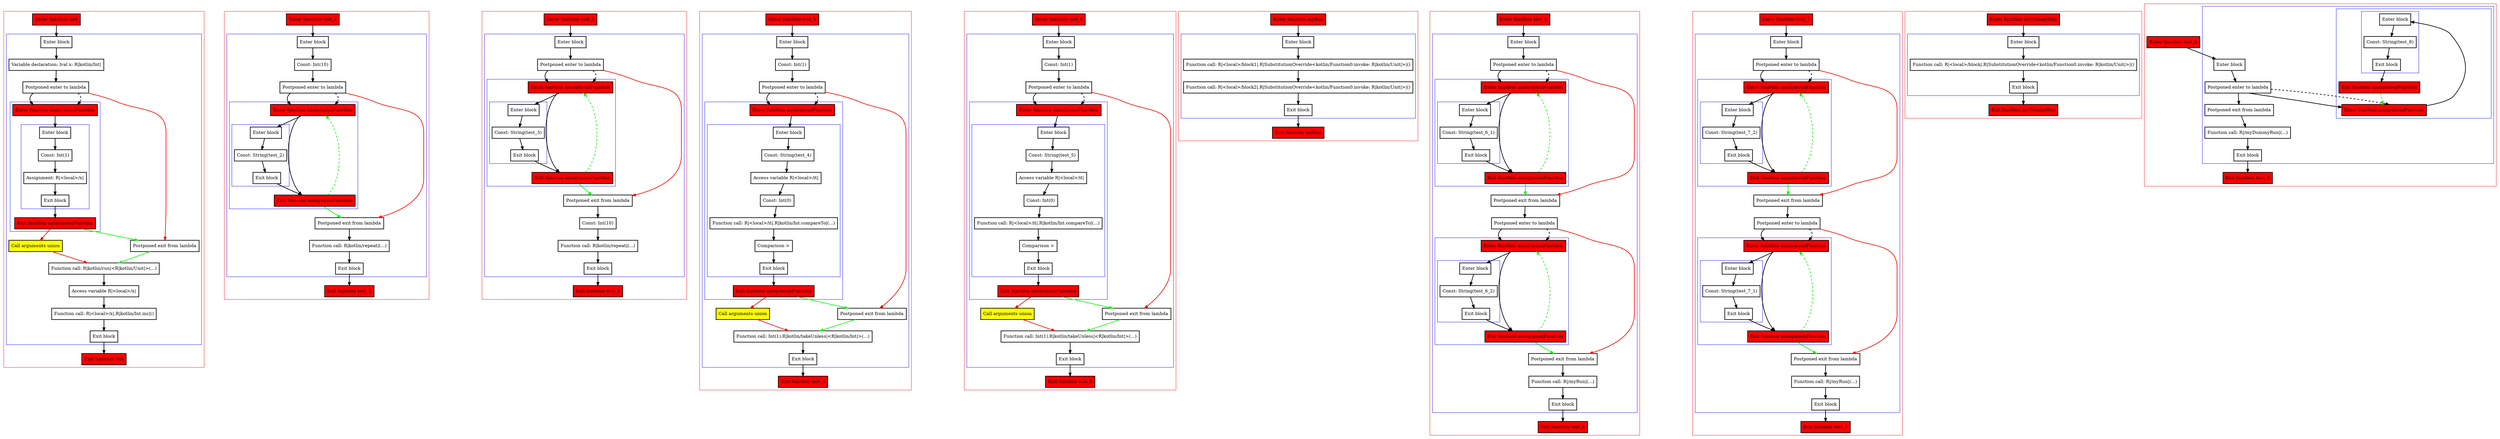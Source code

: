 digraph callsInPlace_kt {
    graph [nodesep=3]
    node [shape=box penwidth=2]
    edge [penwidth=2]

    subgraph cluster_0 {
        color=red
        0 [label="Enter function test" style="filled" fillcolor=red];
        subgraph cluster_1 {
            color=blue
            1 [label="Enter block"];
            2 [label="Variable declaration: lval x: R|kotlin/Int|"];
            3 [label="Postponed enter to lambda"];
            subgraph cluster_2 {
                color=blue
                11 [label="Enter function anonymousFunction" style="filled" fillcolor=red];
                subgraph cluster_3 {
                    color=blue
                    12 [label="Enter block"];
                    13 [label="Const: Int(1)"];
                    14 [label="Assignment: R|<local>/x|"];
                    15 [label="Exit block"];
                }
                16 [label="Exit function anonymousFunction" style="filled" fillcolor=red];
            }
            4 [label="Call arguments union" style="filled" fillcolor=yellow];
            5 [label="Postponed exit from lambda"];
            6 [label="Function call: R|kotlin/run|<R|kotlin/Unit|>(...)"];
            7 [label="Access variable R|<local>/x|"];
            8 [label="Function call: R|<local>/x|.R|kotlin/Int.inc|()"];
            9 [label="Exit block"];
        }
        10 [label="Exit function test" style="filled" fillcolor=red];
    }
    0 -> {1};
    1 -> {2};
    2 -> {3};
    3 -> {11};
    3 -> {5} [color=red];
    3 -> {11} [style=dashed];
    4 -> {6} [color=red];
    5 -> {6} [color=green];
    6 -> {7};
    7 -> {8};
    8 -> {9};
    9 -> {10};
    11 -> {12};
    12 -> {13};
    13 -> {14};
    14 -> {15};
    15 -> {16};
    16 -> {4} [color=red];
    16 -> {5} [color=green];

    subgraph cluster_4 {
        color=red
        17 [label="Enter function test_2" style="filled" fillcolor=red];
        subgraph cluster_5 {
            color=blue
            18 [label="Enter block"];
            19 [label="Const: Int(10)"];
            20 [label="Postponed enter to lambda"];
            subgraph cluster_6 {
                color=blue
                25 [label="Enter function anonymousFunction" style="filled" fillcolor=red];
                subgraph cluster_7 {
                    color=blue
                    26 [label="Enter block"];
                    27 [label="Const: String(test_2)"];
                    28 [label="Exit block"];
                }
                29 [label="Exit function anonymousFunction" style="filled" fillcolor=red];
            }
            21 [label="Postponed exit from lambda"];
            22 [label="Function call: R|kotlin/repeat|(...)"];
            23 [label="Exit block"];
        }
        24 [label="Exit function test_2" style="filled" fillcolor=red];
    }
    17 -> {18};
    18 -> {19};
    19 -> {20};
    20 -> {25};
    20 -> {21} [color=red];
    20 -> {25} [style=dashed];
    21 -> {22};
    22 -> {23};
    23 -> {24};
    25 -> {29 26};
    26 -> {27};
    27 -> {28};
    28 -> {29};
    29 -> {21} [color=green];
    29 -> {25} [color=green style=dashed];

    subgraph cluster_8 {
        color=red
        30 [label="Enter function test_3" style="filled" fillcolor=red];
        subgraph cluster_9 {
            color=blue
            31 [label="Enter block"];
            32 [label="Postponed enter to lambda"];
            subgraph cluster_10 {
                color=blue
                38 [label="Enter function anonymousFunction" style="filled" fillcolor=red];
                subgraph cluster_11 {
                    color=blue
                    39 [label="Enter block"];
                    40 [label="Const: String(test_3)"];
                    41 [label="Exit block"];
                }
                42 [label="Exit function anonymousFunction" style="filled" fillcolor=red];
            }
            33 [label="Postponed exit from lambda"];
            34 [label="Const: Int(10)"];
            35 [label="Function call: R|kotlin/repeat|(...)"];
            36 [label="Exit block"];
        }
        37 [label="Exit function test_3" style="filled" fillcolor=red];
    }
    30 -> {31};
    31 -> {32};
    32 -> {38};
    32 -> {33} [color=red];
    32 -> {38} [style=dashed];
    33 -> {34};
    34 -> {35};
    35 -> {36};
    36 -> {37};
    38 -> {42 39};
    39 -> {40};
    40 -> {41};
    41 -> {42};
    42 -> {33} [color=green];
    42 -> {38} [color=green style=dashed];

    subgraph cluster_12 {
        color=red
        43 [label="Enter function test_4" style="filled" fillcolor=red];
        subgraph cluster_13 {
            color=blue
            44 [label="Enter block"];
            45 [label="Const: Int(1)"];
            46 [label="Postponed enter to lambda"];
            subgraph cluster_14 {
                color=blue
                52 [label="Enter function anonymousFunction" style="filled" fillcolor=red];
                subgraph cluster_15 {
                    color=blue
                    53 [label="Enter block"];
                    54 [label="Const: String(test_4)"];
                    55 [label="Access variable R|<local>/it|"];
                    56 [label="Const: Int(0)"];
                    57 [label="Function call: R|<local>/it|.R|kotlin/Int.compareTo|(...)"];
                    58 [label="Comparison >"];
                    59 [label="Exit block"];
                }
                60 [label="Exit function anonymousFunction" style="filled" fillcolor=red];
            }
            47 [label="Call arguments union" style="filled" fillcolor=yellow];
            48 [label="Postponed exit from lambda"];
            49 [label="Function call: Int(1).R|kotlin/takeUnless|<R|kotlin/Int|>(...)"];
            50 [label="Exit block"];
        }
        51 [label="Exit function test_4" style="filled" fillcolor=red];
    }
    43 -> {44};
    44 -> {45};
    45 -> {46};
    46 -> {52};
    46 -> {48} [color=red];
    46 -> {52} [style=dashed];
    47 -> {49} [color=red];
    48 -> {49} [color=green];
    49 -> {50};
    50 -> {51};
    52 -> {53};
    53 -> {54};
    54 -> {55};
    55 -> {56};
    56 -> {57};
    57 -> {58};
    58 -> {59};
    59 -> {60};
    60 -> {47} [color=red];
    60 -> {48} [color=green];

    subgraph cluster_16 {
        color=red
        61 [label="Enter function test_5" style="filled" fillcolor=red];
        subgraph cluster_17 {
            color=blue
            62 [label="Enter block"];
            63 [label="Const: Int(1)"];
            64 [label="Postponed enter to lambda"];
            subgraph cluster_18 {
                color=blue
                70 [label="Enter function anonymousFunction" style="filled" fillcolor=red];
                subgraph cluster_19 {
                    color=blue
                    71 [label="Enter block"];
                    72 [label="Const: String(test_5)"];
                    73 [label="Access variable R|<local>/it|"];
                    74 [label="Const: Int(0)"];
                    75 [label="Function call: R|<local>/it|.R|kotlin/Int.compareTo|(...)"];
                    76 [label="Comparison >"];
                    77 [label="Exit block"];
                }
                78 [label="Exit function anonymousFunction" style="filled" fillcolor=red];
            }
            65 [label="Call arguments union" style="filled" fillcolor=yellow];
            66 [label="Postponed exit from lambda"];
            67 [label="Function call: Int(1).R|kotlin/takeUnless|<R|kotlin/Int|>(...)"];
            68 [label="Exit block"];
        }
        69 [label="Exit function test_5" style="filled" fillcolor=red];
    }
    61 -> {62};
    62 -> {63};
    63 -> {64};
    64 -> {70};
    64 -> {66} [color=red];
    64 -> {70} [style=dashed];
    65 -> {67} [color=red];
    66 -> {67} [color=green];
    67 -> {68};
    68 -> {69};
    70 -> {71};
    71 -> {72};
    72 -> {73};
    73 -> {74};
    74 -> {75};
    75 -> {76};
    76 -> {77};
    77 -> {78};
    78 -> {65} [color=red];
    78 -> {66} [color=green];

    subgraph cluster_20 {
        color=red
        79 [label="Enter function myRun" style="filled" fillcolor=red];
        subgraph cluster_21 {
            color=blue
            80 [label="Enter block"];
            81 [label="Function call: R|<local>/block1|.R|SubstitutionOverride<kotlin/Function0.invoke: R|kotlin/Unit|>|()"];
            82 [label="Function call: R|<local>/block2|.R|SubstitutionOverride<kotlin/Function0.invoke: R|kotlin/Unit|>|()"];
            83 [label="Exit block"];
        }
        84 [label="Exit function myRun" style="filled" fillcolor=red];
    }
    79 -> {80};
    80 -> {81};
    81 -> {82};
    82 -> {83};
    83 -> {84};

    subgraph cluster_22 {
        color=red
        85 [label="Enter function test_6" style="filled" fillcolor=red];
        subgraph cluster_23 {
            color=blue
            86 [label="Enter block"];
            87 [label="Postponed enter to lambda"];
            subgraph cluster_24 {
                color=blue
                94 [label="Enter function anonymousFunction" style="filled" fillcolor=red];
                subgraph cluster_25 {
                    color=blue
                    95 [label="Enter block"];
                    96 [label="Const: String(test_6_1)"];
                    97 [label="Exit block"];
                }
                98 [label="Exit function anonymousFunction" style="filled" fillcolor=red];
            }
            88 [label="Postponed exit from lambda"];
            89 [label="Postponed enter to lambda"];
            subgraph cluster_26 {
                color=blue
                99 [label="Enter function anonymousFunction" style="filled" fillcolor=red];
                subgraph cluster_27 {
                    color=blue
                    100 [label="Enter block"];
                    101 [label="Const: String(test_6_2)"];
                    102 [label="Exit block"];
                }
                103 [label="Exit function anonymousFunction" style="filled" fillcolor=red];
            }
            90 [label="Postponed exit from lambda"];
            91 [label="Function call: R|/myRun|(...)"];
            92 [label="Exit block"];
        }
        93 [label="Exit function test_6" style="filled" fillcolor=red];
    }
    85 -> {86};
    86 -> {87};
    87 -> {94};
    87 -> {88} [color=red];
    87 -> {94} [style=dashed];
    88 -> {89};
    89 -> {99};
    89 -> {90} [color=red];
    89 -> {99} [style=dashed];
    90 -> {91};
    91 -> {92};
    92 -> {93};
    94 -> {98 95};
    95 -> {96};
    96 -> {97};
    97 -> {98};
    98 -> {88} [color=green];
    98 -> {94} [color=green style=dashed];
    99 -> {103 100};
    100 -> {101};
    101 -> {102};
    102 -> {103};
    103 -> {90} [color=green];
    103 -> {99} [color=green style=dashed];

    subgraph cluster_28 {
        color=red
        104 [label="Enter function test_7" style="filled" fillcolor=red];
        subgraph cluster_29 {
            color=blue
            105 [label="Enter block"];
            106 [label="Postponed enter to lambda"];
            subgraph cluster_30 {
                color=blue
                113 [label="Enter function anonymousFunction" style="filled" fillcolor=red];
                subgraph cluster_31 {
                    color=blue
                    114 [label="Enter block"];
                    115 [label="Const: String(test_7_2)"];
                    116 [label="Exit block"];
                }
                117 [label="Exit function anonymousFunction" style="filled" fillcolor=red];
            }
            107 [label="Postponed exit from lambda"];
            108 [label="Postponed enter to lambda"];
            subgraph cluster_32 {
                color=blue
                118 [label="Enter function anonymousFunction" style="filled" fillcolor=red];
                subgraph cluster_33 {
                    color=blue
                    119 [label="Enter block"];
                    120 [label="Const: String(test_7_1)"];
                    121 [label="Exit block"];
                }
                122 [label="Exit function anonymousFunction" style="filled" fillcolor=red];
            }
            109 [label="Postponed exit from lambda"];
            110 [label="Function call: R|/myRun|(...)"];
            111 [label="Exit block"];
        }
        112 [label="Exit function test_7" style="filled" fillcolor=red];
    }
    104 -> {105};
    105 -> {106};
    106 -> {113};
    106 -> {107} [color=red];
    106 -> {113} [style=dashed];
    107 -> {108};
    108 -> {118};
    108 -> {109} [color=red];
    108 -> {118} [style=dashed];
    109 -> {110};
    110 -> {111};
    111 -> {112};
    113 -> {117 114};
    114 -> {115};
    115 -> {116};
    116 -> {117};
    117 -> {107} [color=green];
    117 -> {113} [color=green style=dashed];
    118 -> {122 119};
    119 -> {120};
    120 -> {121};
    121 -> {122};
    122 -> {109} [color=green];
    122 -> {118} [color=green style=dashed];

    subgraph cluster_34 {
        color=red
        123 [label="Enter function myDummyRun" style="filled" fillcolor=red];
        subgraph cluster_35 {
            color=blue
            124 [label="Enter block"];
            125 [label="Function call: R|<local>/block|.R|SubstitutionOverride<kotlin/Function0.invoke: R|kotlin/Unit|>|()"];
            126 [label="Exit block"];
        }
        127 [label="Exit function myDummyRun" style="filled" fillcolor=red];
    }
    123 -> {124};
    124 -> {125};
    125 -> {126};
    126 -> {127};

    subgraph cluster_36 {
        color=red
        128 [label="Enter function test_8" style="filled" fillcolor=red];
        subgraph cluster_37 {
            color=blue
            129 [label="Enter block"];
            130 [label="Postponed enter to lambda"];
            subgraph cluster_38 {
                color=blue
                135 [label="Enter function anonymousFunction" style="filled" fillcolor=red];
                subgraph cluster_39 {
                    color=blue
                    136 [label="Enter block"];
                    137 [label="Const: String(test_8)"];
                    138 [label="Exit block"];
                }
                139 [label="Exit function anonymousFunction" style="filled" fillcolor=red];
            }
            131 [label="Postponed exit from lambda"];
            132 [label="Function call: R|/myDummyRun|(...)"];
            133 [label="Exit block"];
        }
        134 [label="Exit function test_8" style="filled" fillcolor=red];
    }
    128 -> {129};
    129 -> {130};
    130 -> {131 135};
    130 -> {135} [style=dashed];
    131 -> {132};
    132 -> {133};
    133 -> {134};
    135 -> {136};
    136 -> {137};
    137 -> {138};
    138 -> {139};
    139 -> {135} [color=green style=dashed];

}

